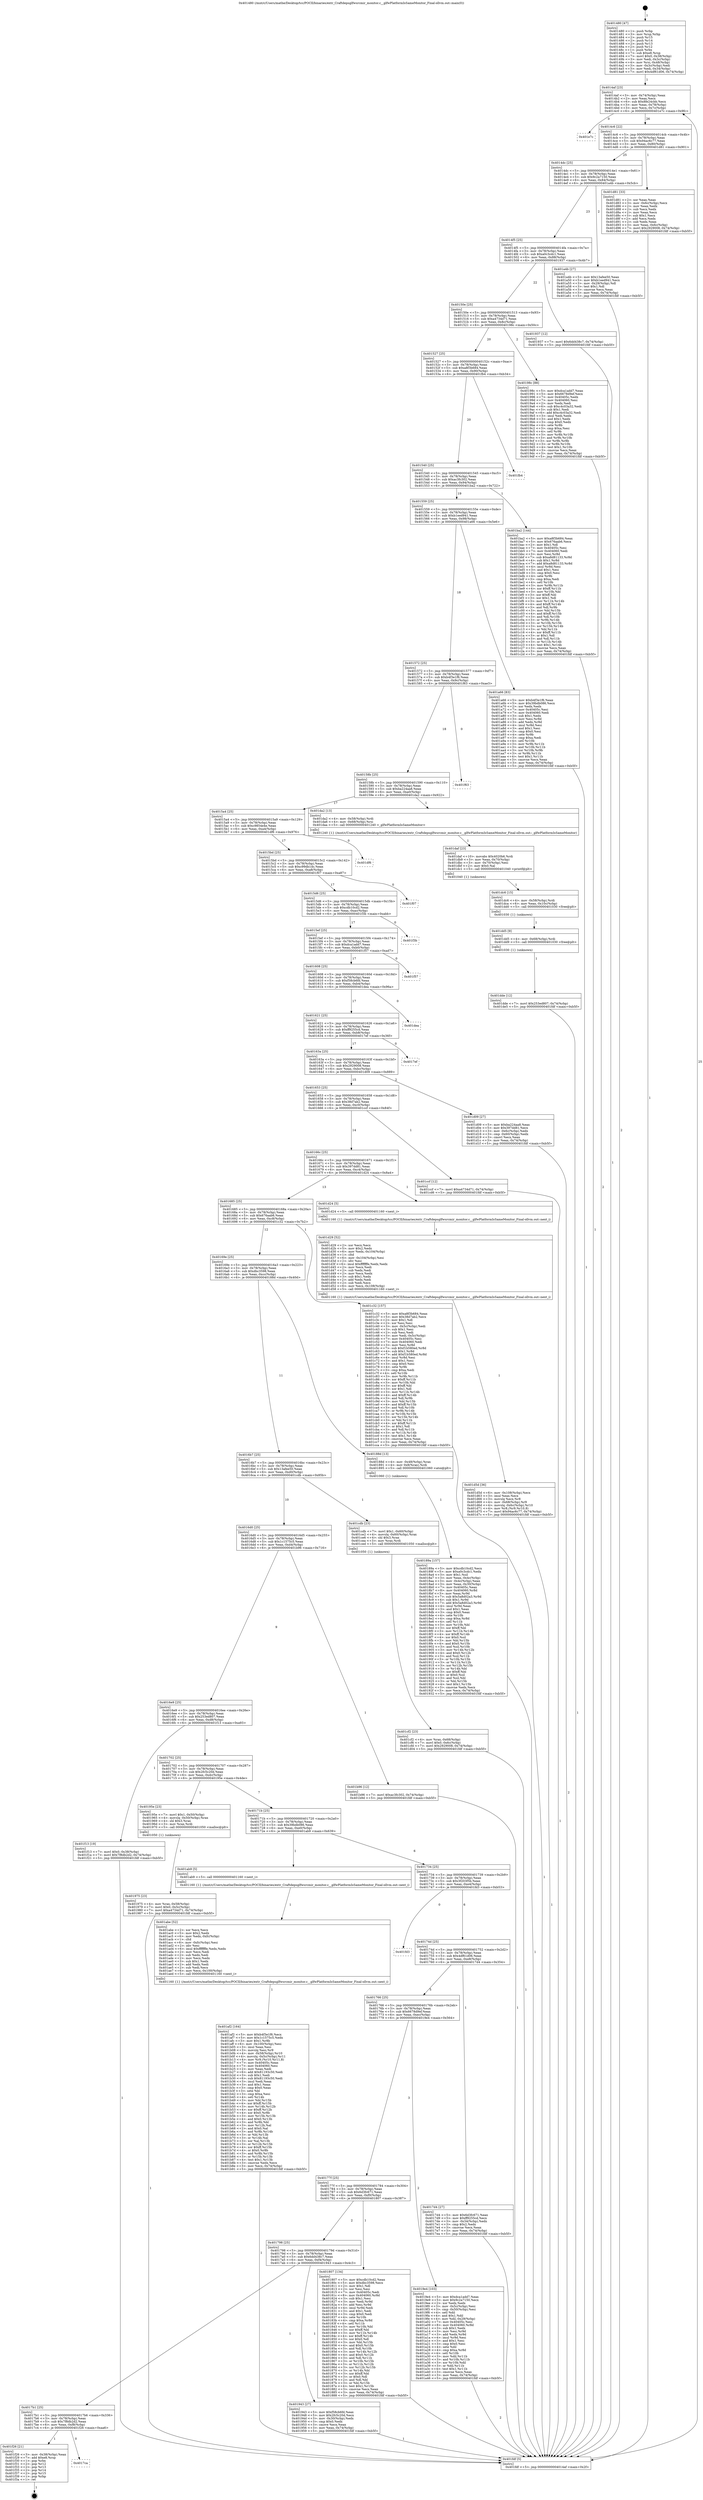 digraph "0x401480" {
  label = "0x401480 (/mnt/c/Users/mathe/Desktop/tcc/POCII/binaries/extr_Craftdepsglfwsrcmir_monitor.c__glfwPlatformIsSameMonitor_Final-ollvm.out::main(0))"
  labelloc = "t"
  node[shape=record]

  Entry [label="",width=0.3,height=0.3,shape=circle,fillcolor=black,style=filled]
  "0x4014af" [label="{
     0x4014af [23]\l
     | [instrs]\l
     &nbsp;&nbsp;0x4014af \<+3\>: mov -0x74(%rbp),%eax\l
     &nbsp;&nbsp;0x4014b2 \<+2\>: mov %eax,%ecx\l
     &nbsp;&nbsp;0x4014b4 \<+6\>: sub $0x8fe24cbb,%ecx\l
     &nbsp;&nbsp;0x4014ba \<+3\>: mov %eax,-0x78(%rbp)\l
     &nbsp;&nbsp;0x4014bd \<+3\>: mov %ecx,-0x7c(%rbp)\l
     &nbsp;&nbsp;0x4014c0 \<+6\>: je 0000000000401e7c \<main+0x9fc\>\l
  }"]
  "0x401e7c" [label="{
     0x401e7c\l
  }", style=dashed]
  "0x4014c6" [label="{
     0x4014c6 [22]\l
     | [instrs]\l
     &nbsp;&nbsp;0x4014c6 \<+5\>: jmp 00000000004014cb \<main+0x4b\>\l
     &nbsp;&nbsp;0x4014cb \<+3\>: mov -0x78(%rbp),%eax\l
     &nbsp;&nbsp;0x4014ce \<+5\>: sub $0x94ac6c77,%eax\l
     &nbsp;&nbsp;0x4014d3 \<+3\>: mov %eax,-0x80(%rbp)\l
     &nbsp;&nbsp;0x4014d6 \<+6\>: je 0000000000401d81 \<main+0x901\>\l
  }"]
  Exit [label="",width=0.3,height=0.3,shape=circle,fillcolor=black,style=filled,peripheries=2]
  "0x401d81" [label="{
     0x401d81 [33]\l
     | [instrs]\l
     &nbsp;&nbsp;0x401d81 \<+2\>: xor %eax,%eax\l
     &nbsp;&nbsp;0x401d83 \<+3\>: mov -0x6c(%rbp),%ecx\l
     &nbsp;&nbsp;0x401d86 \<+2\>: mov %eax,%edx\l
     &nbsp;&nbsp;0x401d88 \<+2\>: sub %ecx,%edx\l
     &nbsp;&nbsp;0x401d8a \<+2\>: mov %eax,%ecx\l
     &nbsp;&nbsp;0x401d8c \<+3\>: sub $0x1,%ecx\l
     &nbsp;&nbsp;0x401d8f \<+2\>: add %ecx,%edx\l
     &nbsp;&nbsp;0x401d91 \<+2\>: sub %edx,%eax\l
     &nbsp;&nbsp;0x401d93 \<+3\>: mov %eax,-0x6c(%rbp)\l
     &nbsp;&nbsp;0x401d96 \<+7\>: movl $0x2929008,-0x74(%rbp)\l
     &nbsp;&nbsp;0x401d9d \<+5\>: jmp 0000000000401fdf \<main+0xb5f\>\l
  }"]
  "0x4014dc" [label="{
     0x4014dc [25]\l
     | [instrs]\l
     &nbsp;&nbsp;0x4014dc \<+5\>: jmp 00000000004014e1 \<main+0x61\>\l
     &nbsp;&nbsp;0x4014e1 \<+3\>: mov -0x78(%rbp),%eax\l
     &nbsp;&nbsp;0x4014e4 \<+5\>: sub $0x9c2a7150,%eax\l
     &nbsp;&nbsp;0x4014e9 \<+6\>: mov %eax,-0x84(%rbp)\l
     &nbsp;&nbsp;0x4014ef \<+6\>: je 0000000000401a4b \<main+0x5cb\>\l
  }"]
  "0x4017ca" [label="{
     0x4017ca\l
  }", style=dashed]
  "0x401a4b" [label="{
     0x401a4b [27]\l
     | [instrs]\l
     &nbsp;&nbsp;0x401a4b \<+5\>: mov $0x13afee50,%eax\l
     &nbsp;&nbsp;0x401a50 \<+5\>: mov $0xb1eed941,%ecx\l
     &nbsp;&nbsp;0x401a55 \<+3\>: mov -0x29(%rbp),%dl\l
     &nbsp;&nbsp;0x401a58 \<+3\>: test $0x1,%dl\l
     &nbsp;&nbsp;0x401a5b \<+3\>: cmovne %ecx,%eax\l
     &nbsp;&nbsp;0x401a5e \<+3\>: mov %eax,-0x74(%rbp)\l
     &nbsp;&nbsp;0x401a61 \<+5\>: jmp 0000000000401fdf \<main+0xb5f\>\l
  }"]
  "0x4014f5" [label="{
     0x4014f5 [25]\l
     | [instrs]\l
     &nbsp;&nbsp;0x4014f5 \<+5\>: jmp 00000000004014fa \<main+0x7a\>\l
     &nbsp;&nbsp;0x4014fa \<+3\>: mov -0x78(%rbp),%eax\l
     &nbsp;&nbsp;0x4014fd \<+5\>: sub $0xa0c3cdc1,%eax\l
     &nbsp;&nbsp;0x401502 \<+6\>: mov %eax,-0x88(%rbp)\l
     &nbsp;&nbsp;0x401508 \<+6\>: je 0000000000401937 \<main+0x4b7\>\l
  }"]
  "0x401f26" [label="{
     0x401f26 [21]\l
     | [instrs]\l
     &nbsp;&nbsp;0x401f26 \<+3\>: mov -0x38(%rbp),%eax\l
     &nbsp;&nbsp;0x401f29 \<+7\>: add $0xe8,%rsp\l
     &nbsp;&nbsp;0x401f30 \<+1\>: pop %rbx\l
     &nbsp;&nbsp;0x401f31 \<+2\>: pop %r12\l
     &nbsp;&nbsp;0x401f33 \<+2\>: pop %r13\l
     &nbsp;&nbsp;0x401f35 \<+2\>: pop %r14\l
     &nbsp;&nbsp;0x401f37 \<+2\>: pop %r15\l
     &nbsp;&nbsp;0x401f39 \<+1\>: pop %rbp\l
     &nbsp;&nbsp;0x401f3a \<+1\>: ret\l
  }"]
  "0x401937" [label="{
     0x401937 [12]\l
     | [instrs]\l
     &nbsp;&nbsp;0x401937 \<+7\>: movl $0x6dd438c7,-0x74(%rbp)\l
     &nbsp;&nbsp;0x40193e \<+5\>: jmp 0000000000401fdf \<main+0xb5f\>\l
  }"]
  "0x40150e" [label="{
     0x40150e [25]\l
     | [instrs]\l
     &nbsp;&nbsp;0x40150e \<+5\>: jmp 0000000000401513 \<main+0x93\>\l
     &nbsp;&nbsp;0x401513 \<+3\>: mov -0x78(%rbp),%eax\l
     &nbsp;&nbsp;0x401516 \<+5\>: sub $0xa4734d71,%eax\l
     &nbsp;&nbsp;0x40151b \<+6\>: mov %eax,-0x8c(%rbp)\l
     &nbsp;&nbsp;0x401521 \<+6\>: je 000000000040198c \<main+0x50c\>\l
  }"]
  "0x401dde" [label="{
     0x401dde [12]\l
     | [instrs]\l
     &nbsp;&nbsp;0x401dde \<+7\>: movl $0x253ed807,-0x74(%rbp)\l
     &nbsp;&nbsp;0x401de5 \<+5\>: jmp 0000000000401fdf \<main+0xb5f\>\l
  }"]
  "0x40198c" [label="{
     0x40198c [88]\l
     | [instrs]\l
     &nbsp;&nbsp;0x40198c \<+5\>: mov $0xdca1add7,%eax\l
     &nbsp;&nbsp;0x401991 \<+5\>: mov $0x6678d9ef,%ecx\l
     &nbsp;&nbsp;0x401996 \<+7\>: mov 0x40405c,%edx\l
     &nbsp;&nbsp;0x40199d \<+7\>: mov 0x404060,%esi\l
     &nbsp;&nbsp;0x4019a4 \<+2\>: mov %edx,%edi\l
     &nbsp;&nbsp;0x4019a6 \<+6\>: sub $0xc4c03a32,%edi\l
     &nbsp;&nbsp;0x4019ac \<+3\>: sub $0x1,%edi\l
     &nbsp;&nbsp;0x4019af \<+6\>: add $0xc4c03a32,%edi\l
     &nbsp;&nbsp;0x4019b5 \<+3\>: imul %edi,%edx\l
     &nbsp;&nbsp;0x4019b8 \<+3\>: and $0x1,%edx\l
     &nbsp;&nbsp;0x4019bb \<+3\>: cmp $0x0,%edx\l
     &nbsp;&nbsp;0x4019be \<+4\>: sete %r8b\l
     &nbsp;&nbsp;0x4019c2 \<+3\>: cmp $0xa,%esi\l
     &nbsp;&nbsp;0x4019c5 \<+4\>: setl %r9b\l
     &nbsp;&nbsp;0x4019c9 \<+3\>: mov %r8b,%r10b\l
     &nbsp;&nbsp;0x4019cc \<+3\>: and %r9b,%r10b\l
     &nbsp;&nbsp;0x4019cf \<+3\>: xor %r9b,%r8b\l
     &nbsp;&nbsp;0x4019d2 \<+3\>: or %r8b,%r10b\l
     &nbsp;&nbsp;0x4019d5 \<+4\>: test $0x1,%r10b\l
     &nbsp;&nbsp;0x4019d9 \<+3\>: cmovne %ecx,%eax\l
     &nbsp;&nbsp;0x4019dc \<+3\>: mov %eax,-0x74(%rbp)\l
     &nbsp;&nbsp;0x4019df \<+5\>: jmp 0000000000401fdf \<main+0xb5f\>\l
  }"]
  "0x401527" [label="{
     0x401527 [25]\l
     | [instrs]\l
     &nbsp;&nbsp;0x401527 \<+5\>: jmp 000000000040152c \<main+0xac\>\l
     &nbsp;&nbsp;0x40152c \<+3\>: mov -0x78(%rbp),%eax\l
     &nbsp;&nbsp;0x40152f \<+5\>: sub $0xa8f3b684,%eax\l
     &nbsp;&nbsp;0x401534 \<+6\>: mov %eax,-0x90(%rbp)\l
     &nbsp;&nbsp;0x40153a \<+6\>: je 0000000000401fb4 \<main+0xb34\>\l
  }"]
  "0x401dd5" [label="{
     0x401dd5 [9]\l
     | [instrs]\l
     &nbsp;&nbsp;0x401dd5 \<+4\>: mov -0x68(%rbp),%rdi\l
     &nbsp;&nbsp;0x401dd9 \<+5\>: call 0000000000401030 \<free@plt\>\l
     | [calls]\l
     &nbsp;&nbsp;0x401030 \{1\} (unknown)\l
  }"]
  "0x401fb4" [label="{
     0x401fb4\l
  }", style=dashed]
  "0x401540" [label="{
     0x401540 [25]\l
     | [instrs]\l
     &nbsp;&nbsp;0x401540 \<+5\>: jmp 0000000000401545 \<main+0xc5\>\l
     &nbsp;&nbsp;0x401545 \<+3\>: mov -0x78(%rbp),%eax\l
     &nbsp;&nbsp;0x401548 \<+5\>: sub $0xac3fc302,%eax\l
     &nbsp;&nbsp;0x40154d \<+6\>: mov %eax,-0x94(%rbp)\l
     &nbsp;&nbsp;0x401553 \<+6\>: je 0000000000401ba2 \<main+0x722\>\l
  }"]
  "0x401dc6" [label="{
     0x401dc6 [15]\l
     | [instrs]\l
     &nbsp;&nbsp;0x401dc6 \<+4\>: mov -0x58(%rbp),%rdi\l
     &nbsp;&nbsp;0x401dca \<+6\>: mov %eax,-0x10c(%rbp)\l
     &nbsp;&nbsp;0x401dd0 \<+5\>: call 0000000000401030 \<free@plt\>\l
     | [calls]\l
     &nbsp;&nbsp;0x401030 \{1\} (unknown)\l
  }"]
  "0x401ba2" [label="{
     0x401ba2 [144]\l
     | [instrs]\l
     &nbsp;&nbsp;0x401ba2 \<+5\>: mov $0xa8f3b684,%eax\l
     &nbsp;&nbsp;0x401ba7 \<+5\>: mov $0x676aab6,%ecx\l
     &nbsp;&nbsp;0x401bac \<+2\>: mov $0x1,%dl\l
     &nbsp;&nbsp;0x401bae \<+7\>: mov 0x40405c,%esi\l
     &nbsp;&nbsp;0x401bb5 \<+7\>: mov 0x404060,%edi\l
     &nbsp;&nbsp;0x401bbc \<+3\>: mov %esi,%r8d\l
     &nbsp;&nbsp;0x401bbf \<+7\>: sub $0xa8d81133,%r8d\l
     &nbsp;&nbsp;0x401bc6 \<+4\>: sub $0x1,%r8d\l
     &nbsp;&nbsp;0x401bca \<+7\>: add $0xa8d81133,%r8d\l
     &nbsp;&nbsp;0x401bd1 \<+4\>: imul %r8d,%esi\l
     &nbsp;&nbsp;0x401bd5 \<+3\>: and $0x1,%esi\l
     &nbsp;&nbsp;0x401bd8 \<+3\>: cmp $0x0,%esi\l
     &nbsp;&nbsp;0x401bdb \<+4\>: sete %r9b\l
     &nbsp;&nbsp;0x401bdf \<+3\>: cmp $0xa,%edi\l
     &nbsp;&nbsp;0x401be2 \<+4\>: setl %r10b\l
     &nbsp;&nbsp;0x401be6 \<+3\>: mov %r9b,%r11b\l
     &nbsp;&nbsp;0x401be9 \<+4\>: xor $0xff,%r11b\l
     &nbsp;&nbsp;0x401bed \<+3\>: mov %r10b,%bl\l
     &nbsp;&nbsp;0x401bf0 \<+3\>: xor $0xff,%bl\l
     &nbsp;&nbsp;0x401bf3 \<+3\>: xor $0x1,%dl\l
     &nbsp;&nbsp;0x401bf6 \<+3\>: mov %r11b,%r14b\l
     &nbsp;&nbsp;0x401bf9 \<+4\>: and $0xff,%r14b\l
     &nbsp;&nbsp;0x401bfd \<+3\>: and %dl,%r9b\l
     &nbsp;&nbsp;0x401c00 \<+3\>: mov %bl,%r15b\l
     &nbsp;&nbsp;0x401c03 \<+4\>: and $0xff,%r15b\l
     &nbsp;&nbsp;0x401c07 \<+3\>: and %dl,%r10b\l
     &nbsp;&nbsp;0x401c0a \<+3\>: or %r9b,%r14b\l
     &nbsp;&nbsp;0x401c0d \<+3\>: or %r10b,%r15b\l
     &nbsp;&nbsp;0x401c10 \<+3\>: xor %r15b,%r14b\l
     &nbsp;&nbsp;0x401c13 \<+3\>: or %bl,%r11b\l
     &nbsp;&nbsp;0x401c16 \<+4\>: xor $0xff,%r11b\l
     &nbsp;&nbsp;0x401c1a \<+3\>: or $0x1,%dl\l
     &nbsp;&nbsp;0x401c1d \<+3\>: and %dl,%r11b\l
     &nbsp;&nbsp;0x401c20 \<+3\>: or %r11b,%r14b\l
     &nbsp;&nbsp;0x401c23 \<+4\>: test $0x1,%r14b\l
     &nbsp;&nbsp;0x401c27 \<+3\>: cmovne %ecx,%eax\l
     &nbsp;&nbsp;0x401c2a \<+3\>: mov %eax,-0x74(%rbp)\l
     &nbsp;&nbsp;0x401c2d \<+5\>: jmp 0000000000401fdf \<main+0xb5f\>\l
  }"]
  "0x401559" [label="{
     0x401559 [25]\l
     | [instrs]\l
     &nbsp;&nbsp;0x401559 \<+5\>: jmp 000000000040155e \<main+0xde\>\l
     &nbsp;&nbsp;0x40155e \<+3\>: mov -0x78(%rbp),%eax\l
     &nbsp;&nbsp;0x401561 \<+5\>: sub $0xb1eed941,%eax\l
     &nbsp;&nbsp;0x401566 \<+6\>: mov %eax,-0x98(%rbp)\l
     &nbsp;&nbsp;0x40156c \<+6\>: je 0000000000401a66 \<main+0x5e6\>\l
  }"]
  "0x401daf" [label="{
     0x401daf [23]\l
     | [instrs]\l
     &nbsp;&nbsp;0x401daf \<+10\>: movabs $0x4020b6,%rdi\l
     &nbsp;&nbsp;0x401db9 \<+3\>: mov %eax,-0x70(%rbp)\l
     &nbsp;&nbsp;0x401dbc \<+3\>: mov -0x70(%rbp),%esi\l
     &nbsp;&nbsp;0x401dbf \<+2\>: mov $0x0,%al\l
     &nbsp;&nbsp;0x401dc1 \<+5\>: call 0000000000401040 \<printf@plt\>\l
     | [calls]\l
     &nbsp;&nbsp;0x401040 \{1\} (unknown)\l
  }"]
  "0x401a66" [label="{
     0x401a66 [83]\l
     | [instrs]\l
     &nbsp;&nbsp;0x401a66 \<+5\>: mov $0xb4f3e1f6,%eax\l
     &nbsp;&nbsp;0x401a6b \<+5\>: mov $0x39bdb086,%ecx\l
     &nbsp;&nbsp;0x401a70 \<+2\>: xor %edx,%edx\l
     &nbsp;&nbsp;0x401a72 \<+7\>: mov 0x40405c,%esi\l
     &nbsp;&nbsp;0x401a79 \<+7\>: mov 0x404060,%edi\l
     &nbsp;&nbsp;0x401a80 \<+3\>: sub $0x1,%edx\l
     &nbsp;&nbsp;0x401a83 \<+3\>: mov %esi,%r8d\l
     &nbsp;&nbsp;0x401a86 \<+3\>: add %edx,%r8d\l
     &nbsp;&nbsp;0x401a89 \<+4\>: imul %r8d,%esi\l
     &nbsp;&nbsp;0x401a8d \<+3\>: and $0x1,%esi\l
     &nbsp;&nbsp;0x401a90 \<+3\>: cmp $0x0,%esi\l
     &nbsp;&nbsp;0x401a93 \<+4\>: sete %r9b\l
     &nbsp;&nbsp;0x401a97 \<+3\>: cmp $0xa,%edi\l
     &nbsp;&nbsp;0x401a9a \<+4\>: setl %r10b\l
     &nbsp;&nbsp;0x401a9e \<+3\>: mov %r9b,%r11b\l
     &nbsp;&nbsp;0x401aa1 \<+3\>: and %r10b,%r11b\l
     &nbsp;&nbsp;0x401aa4 \<+3\>: xor %r10b,%r9b\l
     &nbsp;&nbsp;0x401aa7 \<+3\>: or %r9b,%r11b\l
     &nbsp;&nbsp;0x401aaa \<+4\>: test $0x1,%r11b\l
     &nbsp;&nbsp;0x401aae \<+3\>: cmovne %ecx,%eax\l
     &nbsp;&nbsp;0x401ab1 \<+3\>: mov %eax,-0x74(%rbp)\l
     &nbsp;&nbsp;0x401ab4 \<+5\>: jmp 0000000000401fdf \<main+0xb5f\>\l
  }"]
  "0x401572" [label="{
     0x401572 [25]\l
     | [instrs]\l
     &nbsp;&nbsp;0x401572 \<+5\>: jmp 0000000000401577 \<main+0xf7\>\l
     &nbsp;&nbsp;0x401577 \<+3\>: mov -0x78(%rbp),%eax\l
     &nbsp;&nbsp;0x40157a \<+5\>: sub $0xb4f3e1f6,%eax\l
     &nbsp;&nbsp;0x40157f \<+6\>: mov %eax,-0x9c(%rbp)\l
     &nbsp;&nbsp;0x401585 \<+6\>: je 0000000000401f63 \<main+0xae3\>\l
  }"]
  "0x401d5d" [label="{
     0x401d5d [36]\l
     | [instrs]\l
     &nbsp;&nbsp;0x401d5d \<+6\>: mov -0x108(%rbp),%ecx\l
     &nbsp;&nbsp;0x401d63 \<+3\>: imul %eax,%ecx\l
     &nbsp;&nbsp;0x401d66 \<+3\>: movslq %ecx,%r8\l
     &nbsp;&nbsp;0x401d69 \<+4\>: mov -0x68(%rbp),%r9\l
     &nbsp;&nbsp;0x401d6d \<+4\>: movslq -0x6c(%rbp),%r10\l
     &nbsp;&nbsp;0x401d71 \<+4\>: mov %r8,(%r9,%r10,8)\l
     &nbsp;&nbsp;0x401d75 \<+7\>: movl $0x94ac6c77,-0x74(%rbp)\l
     &nbsp;&nbsp;0x401d7c \<+5\>: jmp 0000000000401fdf \<main+0xb5f\>\l
  }"]
  "0x401f63" [label="{
     0x401f63\l
  }", style=dashed]
  "0x40158b" [label="{
     0x40158b [25]\l
     | [instrs]\l
     &nbsp;&nbsp;0x40158b \<+5\>: jmp 0000000000401590 \<main+0x110\>\l
     &nbsp;&nbsp;0x401590 \<+3\>: mov -0x78(%rbp),%eax\l
     &nbsp;&nbsp;0x401593 \<+5\>: sub $0xba224aa8,%eax\l
     &nbsp;&nbsp;0x401598 \<+6\>: mov %eax,-0xa0(%rbp)\l
     &nbsp;&nbsp;0x40159e \<+6\>: je 0000000000401da2 \<main+0x922\>\l
  }"]
  "0x401d29" [label="{
     0x401d29 [52]\l
     | [instrs]\l
     &nbsp;&nbsp;0x401d29 \<+2\>: xor %ecx,%ecx\l
     &nbsp;&nbsp;0x401d2b \<+5\>: mov $0x2,%edx\l
     &nbsp;&nbsp;0x401d30 \<+6\>: mov %edx,-0x104(%rbp)\l
     &nbsp;&nbsp;0x401d36 \<+1\>: cltd\l
     &nbsp;&nbsp;0x401d37 \<+6\>: mov -0x104(%rbp),%esi\l
     &nbsp;&nbsp;0x401d3d \<+2\>: idiv %esi\l
     &nbsp;&nbsp;0x401d3f \<+6\>: imul $0xfffffffe,%edx,%edx\l
     &nbsp;&nbsp;0x401d45 \<+2\>: mov %ecx,%edi\l
     &nbsp;&nbsp;0x401d47 \<+2\>: sub %edx,%edi\l
     &nbsp;&nbsp;0x401d49 \<+2\>: mov %ecx,%edx\l
     &nbsp;&nbsp;0x401d4b \<+3\>: sub $0x1,%edx\l
     &nbsp;&nbsp;0x401d4e \<+2\>: add %edx,%edi\l
     &nbsp;&nbsp;0x401d50 \<+2\>: sub %edi,%ecx\l
     &nbsp;&nbsp;0x401d52 \<+6\>: mov %ecx,-0x108(%rbp)\l
     &nbsp;&nbsp;0x401d58 \<+5\>: call 0000000000401160 \<next_i\>\l
     | [calls]\l
     &nbsp;&nbsp;0x401160 \{1\} (/mnt/c/Users/mathe/Desktop/tcc/POCII/binaries/extr_Craftdepsglfwsrcmir_monitor.c__glfwPlatformIsSameMonitor_Final-ollvm.out::next_i)\l
  }"]
  "0x401da2" [label="{
     0x401da2 [13]\l
     | [instrs]\l
     &nbsp;&nbsp;0x401da2 \<+4\>: mov -0x58(%rbp),%rdi\l
     &nbsp;&nbsp;0x401da6 \<+4\>: mov -0x68(%rbp),%rsi\l
     &nbsp;&nbsp;0x401daa \<+5\>: call 0000000000401240 \<_glfwPlatformIsSameMonitor\>\l
     | [calls]\l
     &nbsp;&nbsp;0x401240 \{1\} (/mnt/c/Users/mathe/Desktop/tcc/POCII/binaries/extr_Craftdepsglfwsrcmir_monitor.c__glfwPlatformIsSameMonitor_Final-ollvm.out::_glfwPlatformIsSameMonitor)\l
  }"]
  "0x4015a4" [label="{
     0x4015a4 [25]\l
     | [instrs]\l
     &nbsp;&nbsp;0x4015a4 \<+5\>: jmp 00000000004015a9 \<main+0x129\>\l
     &nbsp;&nbsp;0x4015a9 \<+3\>: mov -0x78(%rbp),%eax\l
     &nbsp;&nbsp;0x4015ac \<+5\>: sub $0xc9854e4e,%eax\l
     &nbsp;&nbsp;0x4015b1 \<+6\>: mov %eax,-0xa4(%rbp)\l
     &nbsp;&nbsp;0x4015b7 \<+6\>: je 0000000000401df6 \<main+0x976\>\l
  }"]
  "0x401cf2" [label="{
     0x401cf2 [23]\l
     | [instrs]\l
     &nbsp;&nbsp;0x401cf2 \<+4\>: mov %rax,-0x68(%rbp)\l
     &nbsp;&nbsp;0x401cf6 \<+7\>: movl $0x0,-0x6c(%rbp)\l
     &nbsp;&nbsp;0x401cfd \<+7\>: movl $0x2929008,-0x74(%rbp)\l
     &nbsp;&nbsp;0x401d04 \<+5\>: jmp 0000000000401fdf \<main+0xb5f\>\l
  }"]
  "0x401df6" [label="{
     0x401df6\l
  }", style=dashed]
  "0x4015bd" [label="{
     0x4015bd [25]\l
     | [instrs]\l
     &nbsp;&nbsp;0x4015bd \<+5\>: jmp 00000000004015c2 \<main+0x142\>\l
     &nbsp;&nbsp;0x4015c2 \<+3\>: mov -0x78(%rbp),%eax\l
     &nbsp;&nbsp;0x4015c5 \<+5\>: sub $0xc99db1dc,%eax\l
     &nbsp;&nbsp;0x4015ca \<+6\>: mov %eax,-0xa8(%rbp)\l
     &nbsp;&nbsp;0x4015d0 \<+6\>: je 0000000000401f07 \<main+0xa87\>\l
  }"]
  "0x401af2" [label="{
     0x401af2 [164]\l
     | [instrs]\l
     &nbsp;&nbsp;0x401af2 \<+5\>: mov $0xb4f3e1f6,%ecx\l
     &nbsp;&nbsp;0x401af7 \<+5\>: mov $0x1c1575c5,%edx\l
     &nbsp;&nbsp;0x401afc \<+3\>: mov $0x1,%r8b\l
     &nbsp;&nbsp;0x401aff \<+6\>: mov -0x100(%rbp),%esi\l
     &nbsp;&nbsp;0x401b05 \<+3\>: imul %eax,%esi\l
     &nbsp;&nbsp;0x401b08 \<+3\>: movslq %esi,%r9\l
     &nbsp;&nbsp;0x401b0b \<+4\>: mov -0x58(%rbp),%r10\l
     &nbsp;&nbsp;0x401b0f \<+4\>: movslq -0x5c(%rbp),%r11\l
     &nbsp;&nbsp;0x401b13 \<+4\>: mov %r9,(%r10,%r11,8)\l
     &nbsp;&nbsp;0x401b17 \<+7\>: mov 0x40405c,%eax\l
     &nbsp;&nbsp;0x401b1e \<+7\>: mov 0x404060,%esi\l
     &nbsp;&nbsp;0x401b25 \<+2\>: mov %eax,%edi\l
     &nbsp;&nbsp;0x401b27 \<+6\>: add $0x81193c50,%edi\l
     &nbsp;&nbsp;0x401b2d \<+3\>: sub $0x1,%edi\l
     &nbsp;&nbsp;0x401b30 \<+6\>: sub $0x81193c50,%edi\l
     &nbsp;&nbsp;0x401b36 \<+3\>: imul %edi,%eax\l
     &nbsp;&nbsp;0x401b39 \<+3\>: and $0x1,%eax\l
     &nbsp;&nbsp;0x401b3c \<+3\>: cmp $0x0,%eax\l
     &nbsp;&nbsp;0x401b3f \<+3\>: sete %bl\l
     &nbsp;&nbsp;0x401b42 \<+3\>: cmp $0xa,%esi\l
     &nbsp;&nbsp;0x401b45 \<+4\>: setl %r14b\l
     &nbsp;&nbsp;0x401b49 \<+3\>: mov %bl,%r15b\l
     &nbsp;&nbsp;0x401b4c \<+4\>: xor $0xff,%r15b\l
     &nbsp;&nbsp;0x401b50 \<+3\>: mov %r14b,%r12b\l
     &nbsp;&nbsp;0x401b53 \<+4\>: xor $0xff,%r12b\l
     &nbsp;&nbsp;0x401b57 \<+4\>: xor $0x0,%r8b\l
     &nbsp;&nbsp;0x401b5b \<+3\>: mov %r15b,%r13b\l
     &nbsp;&nbsp;0x401b5e \<+4\>: and $0x0,%r13b\l
     &nbsp;&nbsp;0x401b62 \<+3\>: and %r8b,%bl\l
     &nbsp;&nbsp;0x401b65 \<+3\>: mov %r12b,%al\l
     &nbsp;&nbsp;0x401b68 \<+2\>: and $0x0,%al\l
     &nbsp;&nbsp;0x401b6a \<+3\>: and %r8b,%r14b\l
     &nbsp;&nbsp;0x401b6d \<+3\>: or %bl,%r13b\l
     &nbsp;&nbsp;0x401b70 \<+3\>: or %r14b,%al\l
     &nbsp;&nbsp;0x401b73 \<+3\>: xor %al,%r13b\l
     &nbsp;&nbsp;0x401b76 \<+3\>: or %r12b,%r15b\l
     &nbsp;&nbsp;0x401b79 \<+4\>: xor $0xff,%r15b\l
     &nbsp;&nbsp;0x401b7d \<+4\>: or $0x0,%r8b\l
     &nbsp;&nbsp;0x401b81 \<+3\>: and %r8b,%r15b\l
     &nbsp;&nbsp;0x401b84 \<+3\>: or %r15b,%r13b\l
     &nbsp;&nbsp;0x401b87 \<+4\>: test $0x1,%r13b\l
     &nbsp;&nbsp;0x401b8b \<+3\>: cmovne %edx,%ecx\l
     &nbsp;&nbsp;0x401b8e \<+3\>: mov %ecx,-0x74(%rbp)\l
     &nbsp;&nbsp;0x401b91 \<+5\>: jmp 0000000000401fdf \<main+0xb5f\>\l
  }"]
  "0x401f07" [label="{
     0x401f07\l
  }", style=dashed]
  "0x4015d6" [label="{
     0x4015d6 [25]\l
     | [instrs]\l
     &nbsp;&nbsp;0x4015d6 \<+5\>: jmp 00000000004015db \<main+0x15b\>\l
     &nbsp;&nbsp;0x4015db \<+3\>: mov -0x78(%rbp),%eax\l
     &nbsp;&nbsp;0x4015de \<+5\>: sub $0xcdb10cd2,%eax\l
     &nbsp;&nbsp;0x4015e3 \<+6\>: mov %eax,-0xac(%rbp)\l
     &nbsp;&nbsp;0x4015e9 \<+6\>: je 0000000000401f3b \<main+0xabb\>\l
  }"]
  "0x401abe" [label="{
     0x401abe [52]\l
     | [instrs]\l
     &nbsp;&nbsp;0x401abe \<+2\>: xor %ecx,%ecx\l
     &nbsp;&nbsp;0x401ac0 \<+5\>: mov $0x2,%edx\l
     &nbsp;&nbsp;0x401ac5 \<+6\>: mov %edx,-0xfc(%rbp)\l
     &nbsp;&nbsp;0x401acb \<+1\>: cltd\l
     &nbsp;&nbsp;0x401acc \<+6\>: mov -0xfc(%rbp),%esi\l
     &nbsp;&nbsp;0x401ad2 \<+2\>: idiv %esi\l
     &nbsp;&nbsp;0x401ad4 \<+6\>: imul $0xfffffffe,%edx,%edx\l
     &nbsp;&nbsp;0x401ada \<+2\>: mov %ecx,%edi\l
     &nbsp;&nbsp;0x401adc \<+2\>: sub %edx,%edi\l
     &nbsp;&nbsp;0x401ade \<+2\>: mov %ecx,%edx\l
     &nbsp;&nbsp;0x401ae0 \<+3\>: sub $0x1,%edx\l
     &nbsp;&nbsp;0x401ae3 \<+2\>: add %edx,%edi\l
     &nbsp;&nbsp;0x401ae5 \<+2\>: sub %edi,%ecx\l
     &nbsp;&nbsp;0x401ae7 \<+6\>: mov %ecx,-0x100(%rbp)\l
     &nbsp;&nbsp;0x401aed \<+5\>: call 0000000000401160 \<next_i\>\l
     | [calls]\l
     &nbsp;&nbsp;0x401160 \{1\} (/mnt/c/Users/mathe/Desktop/tcc/POCII/binaries/extr_Craftdepsglfwsrcmir_monitor.c__glfwPlatformIsSameMonitor_Final-ollvm.out::next_i)\l
  }"]
  "0x401f3b" [label="{
     0x401f3b\l
  }", style=dashed]
  "0x4015ef" [label="{
     0x4015ef [25]\l
     | [instrs]\l
     &nbsp;&nbsp;0x4015ef \<+5\>: jmp 00000000004015f4 \<main+0x174\>\l
     &nbsp;&nbsp;0x4015f4 \<+3\>: mov -0x78(%rbp),%eax\l
     &nbsp;&nbsp;0x4015f7 \<+5\>: sub $0xdca1add7,%eax\l
     &nbsp;&nbsp;0x4015fc \<+6\>: mov %eax,-0xb0(%rbp)\l
     &nbsp;&nbsp;0x401602 \<+6\>: je 0000000000401f57 \<main+0xad7\>\l
  }"]
  "0x401975" [label="{
     0x401975 [23]\l
     | [instrs]\l
     &nbsp;&nbsp;0x401975 \<+4\>: mov %rax,-0x58(%rbp)\l
     &nbsp;&nbsp;0x401979 \<+7\>: movl $0x0,-0x5c(%rbp)\l
     &nbsp;&nbsp;0x401980 \<+7\>: movl $0xa4734d71,-0x74(%rbp)\l
     &nbsp;&nbsp;0x401987 \<+5\>: jmp 0000000000401fdf \<main+0xb5f\>\l
  }"]
  "0x401f57" [label="{
     0x401f57\l
  }", style=dashed]
  "0x401608" [label="{
     0x401608 [25]\l
     | [instrs]\l
     &nbsp;&nbsp;0x401608 \<+5\>: jmp 000000000040160d \<main+0x18d\>\l
     &nbsp;&nbsp;0x40160d \<+3\>: mov -0x78(%rbp),%eax\l
     &nbsp;&nbsp;0x401610 \<+5\>: sub $0xf58cb6fd,%eax\l
     &nbsp;&nbsp;0x401615 \<+6\>: mov %eax,-0xb4(%rbp)\l
     &nbsp;&nbsp;0x40161b \<+6\>: je 0000000000401dea \<main+0x96a\>\l
  }"]
  "0x4017b1" [label="{
     0x4017b1 [25]\l
     | [instrs]\l
     &nbsp;&nbsp;0x4017b1 \<+5\>: jmp 00000000004017b6 \<main+0x336\>\l
     &nbsp;&nbsp;0x4017b6 \<+3\>: mov -0x78(%rbp),%eax\l
     &nbsp;&nbsp;0x4017b9 \<+5\>: sub $0x7f8db2d2,%eax\l
     &nbsp;&nbsp;0x4017be \<+6\>: mov %eax,-0xf8(%rbp)\l
     &nbsp;&nbsp;0x4017c4 \<+6\>: je 0000000000401f26 \<main+0xaa6\>\l
  }"]
  "0x401dea" [label="{
     0x401dea\l
  }", style=dashed]
  "0x401621" [label="{
     0x401621 [25]\l
     | [instrs]\l
     &nbsp;&nbsp;0x401621 \<+5\>: jmp 0000000000401626 \<main+0x1a6\>\l
     &nbsp;&nbsp;0x401626 \<+3\>: mov -0x78(%rbp),%eax\l
     &nbsp;&nbsp;0x401629 \<+5\>: sub $0xff9255cd,%eax\l
     &nbsp;&nbsp;0x40162e \<+6\>: mov %eax,-0xb8(%rbp)\l
     &nbsp;&nbsp;0x401634 \<+6\>: je 00000000004017ef \<main+0x36f\>\l
  }"]
  "0x401943" [label="{
     0x401943 [27]\l
     | [instrs]\l
     &nbsp;&nbsp;0x401943 \<+5\>: mov $0xf58cb6fd,%eax\l
     &nbsp;&nbsp;0x401948 \<+5\>: mov $0x2fc5c20d,%ecx\l
     &nbsp;&nbsp;0x40194d \<+3\>: mov -0x30(%rbp),%edx\l
     &nbsp;&nbsp;0x401950 \<+3\>: cmp $0x0,%edx\l
     &nbsp;&nbsp;0x401953 \<+3\>: cmove %ecx,%eax\l
     &nbsp;&nbsp;0x401956 \<+3\>: mov %eax,-0x74(%rbp)\l
     &nbsp;&nbsp;0x401959 \<+5\>: jmp 0000000000401fdf \<main+0xb5f\>\l
  }"]
  "0x4017ef" [label="{
     0x4017ef\l
  }", style=dashed]
  "0x40163a" [label="{
     0x40163a [25]\l
     | [instrs]\l
     &nbsp;&nbsp;0x40163a \<+5\>: jmp 000000000040163f \<main+0x1bf\>\l
     &nbsp;&nbsp;0x40163f \<+3\>: mov -0x78(%rbp),%eax\l
     &nbsp;&nbsp;0x401642 \<+5\>: sub $0x2929008,%eax\l
     &nbsp;&nbsp;0x401647 \<+6\>: mov %eax,-0xbc(%rbp)\l
     &nbsp;&nbsp;0x40164d \<+6\>: je 0000000000401d09 \<main+0x889\>\l
  }"]
  "0x40189a" [label="{
     0x40189a [157]\l
     | [instrs]\l
     &nbsp;&nbsp;0x40189a \<+5\>: mov $0xcdb10cd2,%ecx\l
     &nbsp;&nbsp;0x40189f \<+5\>: mov $0xa0c3cdc1,%edx\l
     &nbsp;&nbsp;0x4018a4 \<+3\>: mov $0x1,%sil\l
     &nbsp;&nbsp;0x4018a7 \<+3\>: mov %eax,-0x4c(%rbp)\l
     &nbsp;&nbsp;0x4018aa \<+3\>: mov -0x4c(%rbp),%eax\l
     &nbsp;&nbsp;0x4018ad \<+3\>: mov %eax,-0x30(%rbp)\l
     &nbsp;&nbsp;0x4018b0 \<+7\>: mov 0x40405c,%eax\l
     &nbsp;&nbsp;0x4018b7 \<+8\>: mov 0x404060,%r8d\l
     &nbsp;&nbsp;0x4018bf \<+3\>: mov %eax,%r9d\l
     &nbsp;&nbsp;0x4018c2 \<+7\>: sub $0x5a8d02a3,%r9d\l
     &nbsp;&nbsp;0x4018c9 \<+4\>: sub $0x1,%r9d\l
     &nbsp;&nbsp;0x4018cd \<+7\>: add $0x5a8d02a3,%r9d\l
     &nbsp;&nbsp;0x4018d4 \<+4\>: imul %r9d,%eax\l
     &nbsp;&nbsp;0x4018d8 \<+3\>: and $0x1,%eax\l
     &nbsp;&nbsp;0x4018db \<+3\>: cmp $0x0,%eax\l
     &nbsp;&nbsp;0x4018de \<+4\>: sete %r10b\l
     &nbsp;&nbsp;0x4018e2 \<+4\>: cmp $0xa,%r8d\l
     &nbsp;&nbsp;0x4018e6 \<+4\>: setl %r11b\l
     &nbsp;&nbsp;0x4018ea \<+3\>: mov %r10b,%bl\l
     &nbsp;&nbsp;0x4018ed \<+3\>: xor $0xff,%bl\l
     &nbsp;&nbsp;0x4018f0 \<+3\>: mov %r11b,%r14b\l
     &nbsp;&nbsp;0x4018f3 \<+4\>: xor $0xff,%r14b\l
     &nbsp;&nbsp;0x4018f7 \<+4\>: xor $0x0,%sil\l
     &nbsp;&nbsp;0x4018fb \<+3\>: mov %bl,%r15b\l
     &nbsp;&nbsp;0x4018fe \<+4\>: and $0x0,%r15b\l
     &nbsp;&nbsp;0x401902 \<+3\>: and %sil,%r10b\l
     &nbsp;&nbsp;0x401905 \<+3\>: mov %r14b,%r12b\l
     &nbsp;&nbsp;0x401908 \<+4\>: and $0x0,%r12b\l
     &nbsp;&nbsp;0x40190c \<+3\>: and %sil,%r11b\l
     &nbsp;&nbsp;0x40190f \<+3\>: or %r10b,%r15b\l
     &nbsp;&nbsp;0x401912 \<+3\>: or %r11b,%r12b\l
     &nbsp;&nbsp;0x401915 \<+3\>: xor %r12b,%r15b\l
     &nbsp;&nbsp;0x401918 \<+3\>: or %r14b,%bl\l
     &nbsp;&nbsp;0x40191b \<+3\>: xor $0xff,%bl\l
     &nbsp;&nbsp;0x40191e \<+4\>: or $0x0,%sil\l
     &nbsp;&nbsp;0x401922 \<+3\>: and %sil,%bl\l
     &nbsp;&nbsp;0x401925 \<+3\>: or %bl,%r15b\l
     &nbsp;&nbsp;0x401928 \<+4\>: test $0x1,%r15b\l
     &nbsp;&nbsp;0x40192c \<+3\>: cmovne %edx,%ecx\l
     &nbsp;&nbsp;0x40192f \<+3\>: mov %ecx,-0x74(%rbp)\l
     &nbsp;&nbsp;0x401932 \<+5\>: jmp 0000000000401fdf \<main+0xb5f\>\l
  }"]
  "0x401d09" [label="{
     0x401d09 [27]\l
     | [instrs]\l
     &nbsp;&nbsp;0x401d09 \<+5\>: mov $0xba224aa8,%eax\l
     &nbsp;&nbsp;0x401d0e \<+5\>: mov $0x397dd81,%ecx\l
     &nbsp;&nbsp;0x401d13 \<+3\>: mov -0x6c(%rbp),%edx\l
     &nbsp;&nbsp;0x401d16 \<+3\>: cmp -0x60(%rbp),%edx\l
     &nbsp;&nbsp;0x401d19 \<+3\>: cmovl %ecx,%eax\l
     &nbsp;&nbsp;0x401d1c \<+3\>: mov %eax,-0x74(%rbp)\l
     &nbsp;&nbsp;0x401d1f \<+5\>: jmp 0000000000401fdf \<main+0xb5f\>\l
  }"]
  "0x401653" [label="{
     0x401653 [25]\l
     | [instrs]\l
     &nbsp;&nbsp;0x401653 \<+5\>: jmp 0000000000401658 \<main+0x1d8\>\l
     &nbsp;&nbsp;0x401658 \<+3\>: mov -0x78(%rbp),%eax\l
     &nbsp;&nbsp;0x40165b \<+5\>: sub $0x38d7ab2,%eax\l
     &nbsp;&nbsp;0x401660 \<+6\>: mov %eax,-0xc0(%rbp)\l
     &nbsp;&nbsp;0x401666 \<+6\>: je 0000000000401ccf \<main+0x84f\>\l
  }"]
  "0x401798" [label="{
     0x401798 [25]\l
     | [instrs]\l
     &nbsp;&nbsp;0x401798 \<+5\>: jmp 000000000040179d \<main+0x31d\>\l
     &nbsp;&nbsp;0x40179d \<+3\>: mov -0x78(%rbp),%eax\l
     &nbsp;&nbsp;0x4017a0 \<+5\>: sub $0x6dd438c7,%eax\l
     &nbsp;&nbsp;0x4017a5 \<+6\>: mov %eax,-0xf4(%rbp)\l
     &nbsp;&nbsp;0x4017ab \<+6\>: je 0000000000401943 \<main+0x4c3\>\l
  }"]
  "0x401ccf" [label="{
     0x401ccf [12]\l
     | [instrs]\l
     &nbsp;&nbsp;0x401ccf \<+7\>: movl $0xa4734d71,-0x74(%rbp)\l
     &nbsp;&nbsp;0x401cd6 \<+5\>: jmp 0000000000401fdf \<main+0xb5f\>\l
  }"]
  "0x40166c" [label="{
     0x40166c [25]\l
     | [instrs]\l
     &nbsp;&nbsp;0x40166c \<+5\>: jmp 0000000000401671 \<main+0x1f1\>\l
     &nbsp;&nbsp;0x401671 \<+3\>: mov -0x78(%rbp),%eax\l
     &nbsp;&nbsp;0x401674 \<+5\>: sub $0x397dd81,%eax\l
     &nbsp;&nbsp;0x401679 \<+6\>: mov %eax,-0xc4(%rbp)\l
     &nbsp;&nbsp;0x40167f \<+6\>: je 0000000000401d24 \<main+0x8a4\>\l
  }"]
  "0x401807" [label="{
     0x401807 [134]\l
     | [instrs]\l
     &nbsp;&nbsp;0x401807 \<+5\>: mov $0xcdb10cd2,%eax\l
     &nbsp;&nbsp;0x40180c \<+5\>: mov $0xdbc3598,%ecx\l
     &nbsp;&nbsp;0x401811 \<+2\>: mov $0x1,%dl\l
     &nbsp;&nbsp;0x401813 \<+2\>: xor %esi,%esi\l
     &nbsp;&nbsp;0x401815 \<+7\>: mov 0x40405c,%edi\l
     &nbsp;&nbsp;0x40181c \<+8\>: mov 0x404060,%r8d\l
     &nbsp;&nbsp;0x401824 \<+3\>: sub $0x1,%esi\l
     &nbsp;&nbsp;0x401827 \<+3\>: mov %edi,%r9d\l
     &nbsp;&nbsp;0x40182a \<+3\>: add %esi,%r9d\l
     &nbsp;&nbsp;0x40182d \<+4\>: imul %r9d,%edi\l
     &nbsp;&nbsp;0x401831 \<+3\>: and $0x1,%edi\l
     &nbsp;&nbsp;0x401834 \<+3\>: cmp $0x0,%edi\l
     &nbsp;&nbsp;0x401837 \<+4\>: sete %r10b\l
     &nbsp;&nbsp;0x40183b \<+4\>: cmp $0xa,%r8d\l
     &nbsp;&nbsp;0x40183f \<+4\>: setl %r11b\l
     &nbsp;&nbsp;0x401843 \<+3\>: mov %r10b,%bl\l
     &nbsp;&nbsp;0x401846 \<+3\>: xor $0xff,%bl\l
     &nbsp;&nbsp;0x401849 \<+3\>: mov %r11b,%r14b\l
     &nbsp;&nbsp;0x40184c \<+4\>: xor $0xff,%r14b\l
     &nbsp;&nbsp;0x401850 \<+3\>: xor $0x0,%dl\l
     &nbsp;&nbsp;0x401853 \<+3\>: mov %bl,%r15b\l
     &nbsp;&nbsp;0x401856 \<+4\>: and $0x0,%r15b\l
     &nbsp;&nbsp;0x40185a \<+3\>: and %dl,%r10b\l
     &nbsp;&nbsp;0x40185d \<+3\>: mov %r14b,%r12b\l
     &nbsp;&nbsp;0x401860 \<+4\>: and $0x0,%r12b\l
     &nbsp;&nbsp;0x401864 \<+3\>: and %dl,%r11b\l
     &nbsp;&nbsp;0x401867 \<+3\>: or %r10b,%r15b\l
     &nbsp;&nbsp;0x40186a \<+3\>: or %r11b,%r12b\l
     &nbsp;&nbsp;0x40186d \<+3\>: xor %r12b,%r15b\l
     &nbsp;&nbsp;0x401870 \<+3\>: or %r14b,%bl\l
     &nbsp;&nbsp;0x401873 \<+3\>: xor $0xff,%bl\l
     &nbsp;&nbsp;0x401876 \<+3\>: or $0x0,%dl\l
     &nbsp;&nbsp;0x401879 \<+2\>: and %dl,%bl\l
     &nbsp;&nbsp;0x40187b \<+3\>: or %bl,%r15b\l
     &nbsp;&nbsp;0x40187e \<+4\>: test $0x1,%r15b\l
     &nbsp;&nbsp;0x401882 \<+3\>: cmovne %ecx,%eax\l
     &nbsp;&nbsp;0x401885 \<+3\>: mov %eax,-0x74(%rbp)\l
     &nbsp;&nbsp;0x401888 \<+5\>: jmp 0000000000401fdf \<main+0xb5f\>\l
  }"]
  "0x401d24" [label="{
     0x401d24 [5]\l
     | [instrs]\l
     &nbsp;&nbsp;0x401d24 \<+5\>: call 0000000000401160 \<next_i\>\l
     | [calls]\l
     &nbsp;&nbsp;0x401160 \{1\} (/mnt/c/Users/mathe/Desktop/tcc/POCII/binaries/extr_Craftdepsglfwsrcmir_monitor.c__glfwPlatformIsSameMonitor_Final-ollvm.out::next_i)\l
  }"]
  "0x401685" [label="{
     0x401685 [25]\l
     | [instrs]\l
     &nbsp;&nbsp;0x401685 \<+5\>: jmp 000000000040168a \<main+0x20a\>\l
     &nbsp;&nbsp;0x40168a \<+3\>: mov -0x78(%rbp),%eax\l
     &nbsp;&nbsp;0x40168d \<+5\>: sub $0x676aab6,%eax\l
     &nbsp;&nbsp;0x401692 \<+6\>: mov %eax,-0xc8(%rbp)\l
     &nbsp;&nbsp;0x401698 \<+6\>: je 0000000000401c32 \<main+0x7b2\>\l
  }"]
  "0x40177f" [label="{
     0x40177f [25]\l
     | [instrs]\l
     &nbsp;&nbsp;0x40177f \<+5\>: jmp 0000000000401784 \<main+0x304\>\l
     &nbsp;&nbsp;0x401784 \<+3\>: mov -0x78(%rbp),%eax\l
     &nbsp;&nbsp;0x401787 \<+5\>: sub $0x6d3fc671,%eax\l
     &nbsp;&nbsp;0x40178c \<+6\>: mov %eax,-0xf0(%rbp)\l
     &nbsp;&nbsp;0x401792 \<+6\>: je 0000000000401807 \<main+0x387\>\l
  }"]
  "0x401c32" [label="{
     0x401c32 [157]\l
     | [instrs]\l
     &nbsp;&nbsp;0x401c32 \<+5\>: mov $0xa8f3b684,%eax\l
     &nbsp;&nbsp;0x401c37 \<+5\>: mov $0x38d7ab2,%ecx\l
     &nbsp;&nbsp;0x401c3c \<+2\>: mov $0x1,%dl\l
     &nbsp;&nbsp;0x401c3e \<+2\>: xor %esi,%esi\l
     &nbsp;&nbsp;0x401c40 \<+3\>: mov -0x5c(%rbp),%edi\l
     &nbsp;&nbsp;0x401c43 \<+3\>: sub $0x1,%esi\l
     &nbsp;&nbsp;0x401c46 \<+2\>: sub %esi,%edi\l
     &nbsp;&nbsp;0x401c48 \<+3\>: mov %edi,-0x5c(%rbp)\l
     &nbsp;&nbsp;0x401c4b \<+7\>: mov 0x40405c,%esi\l
     &nbsp;&nbsp;0x401c52 \<+7\>: mov 0x404060,%edi\l
     &nbsp;&nbsp;0x401c59 \<+3\>: mov %esi,%r8d\l
     &nbsp;&nbsp;0x401c5c \<+7\>: sub $0xf1b580ed,%r8d\l
     &nbsp;&nbsp;0x401c63 \<+4\>: sub $0x1,%r8d\l
     &nbsp;&nbsp;0x401c67 \<+7\>: add $0xf1b580ed,%r8d\l
     &nbsp;&nbsp;0x401c6e \<+4\>: imul %r8d,%esi\l
     &nbsp;&nbsp;0x401c72 \<+3\>: and $0x1,%esi\l
     &nbsp;&nbsp;0x401c75 \<+3\>: cmp $0x0,%esi\l
     &nbsp;&nbsp;0x401c78 \<+4\>: sete %r9b\l
     &nbsp;&nbsp;0x401c7c \<+3\>: cmp $0xa,%edi\l
     &nbsp;&nbsp;0x401c7f \<+4\>: setl %r10b\l
     &nbsp;&nbsp;0x401c83 \<+3\>: mov %r9b,%r11b\l
     &nbsp;&nbsp;0x401c86 \<+4\>: xor $0xff,%r11b\l
     &nbsp;&nbsp;0x401c8a \<+3\>: mov %r10b,%bl\l
     &nbsp;&nbsp;0x401c8d \<+3\>: xor $0xff,%bl\l
     &nbsp;&nbsp;0x401c90 \<+3\>: xor $0x1,%dl\l
     &nbsp;&nbsp;0x401c93 \<+3\>: mov %r11b,%r14b\l
     &nbsp;&nbsp;0x401c96 \<+4\>: and $0xff,%r14b\l
     &nbsp;&nbsp;0x401c9a \<+3\>: and %dl,%r9b\l
     &nbsp;&nbsp;0x401c9d \<+3\>: mov %bl,%r15b\l
     &nbsp;&nbsp;0x401ca0 \<+4\>: and $0xff,%r15b\l
     &nbsp;&nbsp;0x401ca4 \<+3\>: and %dl,%r10b\l
     &nbsp;&nbsp;0x401ca7 \<+3\>: or %r9b,%r14b\l
     &nbsp;&nbsp;0x401caa \<+3\>: or %r10b,%r15b\l
     &nbsp;&nbsp;0x401cad \<+3\>: xor %r15b,%r14b\l
     &nbsp;&nbsp;0x401cb0 \<+3\>: or %bl,%r11b\l
     &nbsp;&nbsp;0x401cb3 \<+4\>: xor $0xff,%r11b\l
     &nbsp;&nbsp;0x401cb7 \<+3\>: or $0x1,%dl\l
     &nbsp;&nbsp;0x401cba \<+3\>: and %dl,%r11b\l
     &nbsp;&nbsp;0x401cbd \<+3\>: or %r11b,%r14b\l
     &nbsp;&nbsp;0x401cc0 \<+4\>: test $0x1,%r14b\l
     &nbsp;&nbsp;0x401cc4 \<+3\>: cmovne %ecx,%eax\l
     &nbsp;&nbsp;0x401cc7 \<+3\>: mov %eax,-0x74(%rbp)\l
     &nbsp;&nbsp;0x401cca \<+5\>: jmp 0000000000401fdf \<main+0xb5f\>\l
  }"]
  "0x40169e" [label="{
     0x40169e [25]\l
     | [instrs]\l
     &nbsp;&nbsp;0x40169e \<+5\>: jmp 00000000004016a3 \<main+0x223\>\l
     &nbsp;&nbsp;0x4016a3 \<+3\>: mov -0x78(%rbp),%eax\l
     &nbsp;&nbsp;0x4016a6 \<+5\>: sub $0xdbc3598,%eax\l
     &nbsp;&nbsp;0x4016ab \<+6\>: mov %eax,-0xcc(%rbp)\l
     &nbsp;&nbsp;0x4016b1 \<+6\>: je 000000000040188d \<main+0x40d\>\l
  }"]
  "0x4019e4" [label="{
     0x4019e4 [103]\l
     | [instrs]\l
     &nbsp;&nbsp;0x4019e4 \<+5\>: mov $0xdca1add7,%eax\l
     &nbsp;&nbsp;0x4019e9 \<+5\>: mov $0x9c2a7150,%ecx\l
     &nbsp;&nbsp;0x4019ee \<+2\>: xor %edx,%edx\l
     &nbsp;&nbsp;0x4019f0 \<+3\>: mov -0x5c(%rbp),%esi\l
     &nbsp;&nbsp;0x4019f3 \<+3\>: cmp -0x50(%rbp),%esi\l
     &nbsp;&nbsp;0x4019f6 \<+4\>: setl %dil\l
     &nbsp;&nbsp;0x4019fa \<+4\>: and $0x1,%dil\l
     &nbsp;&nbsp;0x4019fe \<+4\>: mov %dil,-0x29(%rbp)\l
     &nbsp;&nbsp;0x401a02 \<+7\>: mov 0x40405c,%esi\l
     &nbsp;&nbsp;0x401a09 \<+8\>: mov 0x404060,%r8d\l
     &nbsp;&nbsp;0x401a11 \<+3\>: sub $0x1,%edx\l
     &nbsp;&nbsp;0x401a14 \<+3\>: mov %esi,%r9d\l
     &nbsp;&nbsp;0x401a17 \<+3\>: add %edx,%r9d\l
     &nbsp;&nbsp;0x401a1a \<+4\>: imul %r9d,%esi\l
     &nbsp;&nbsp;0x401a1e \<+3\>: and $0x1,%esi\l
     &nbsp;&nbsp;0x401a21 \<+3\>: cmp $0x0,%esi\l
     &nbsp;&nbsp;0x401a24 \<+4\>: sete %dil\l
     &nbsp;&nbsp;0x401a28 \<+4\>: cmp $0xa,%r8d\l
     &nbsp;&nbsp;0x401a2c \<+4\>: setl %r10b\l
     &nbsp;&nbsp;0x401a30 \<+3\>: mov %dil,%r11b\l
     &nbsp;&nbsp;0x401a33 \<+3\>: and %r10b,%r11b\l
     &nbsp;&nbsp;0x401a36 \<+3\>: xor %r10b,%dil\l
     &nbsp;&nbsp;0x401a39 \<+3\>: or %dil,%r11b\l
     &nbsp;&nbsp;0x401a3c \<+4\>: test $0x1,%r11b\l
     &nbsp;&nbsp;0x401a40 \<+3\>: cmovne %ecx,%eax\l
     &nbsp;&nbsp;0x401a43 \<+3\>: mov %eax,-0x74(%rbp)\l
     &nbsp;&nbsp;0x401a46 \<+5\>: jmp 0000000000401fdf \<main+0xb5f\>\l
  }"]
  "0x40188d" [label="{
     0x40188d [13]\l
     | [instrs]\l
     &nbsp;&nbsp;0x40188d \<+4\>: mov -0x48(%rbp),%rax\l
     &nbsp;&nbsp;0x401891 \<+4\>: mov 0x8(%rax),%rdi\l
     &nbsp;&nbsp;0x401895 \<+5\>: call 0000000000401060 \<atoi@plt\>\l
     | [calls]\l
     &nbsp;&nbsp;0x401060 \{1\} (unknown)\l
  }"]
  "0x4016b7" [label="{
     0x4016b7 [25]\l
     | [instrs]\l
     &nbsp;&nbsp;0x4016b7 \<+5\>: jmp 00000000004016bc \<main+0x23c\>\l
     &nbsp;&nbsp;0x4016bc \<+3\>: mov -0x78(%rbp),%eax\l
     &nbsp;&nbsp;0x4016bf \<+5\>: sub $0x13afee50,%eax\l
     &nbsp;&nbsp;0x4016c4 \<+6\>: mov %eax,-0xd0(%rbp)\l
     &nbsp;&nbsp;0x4016ca \<+6\>: je 0000000000401cdb \<main+0x85b\>\l
  }"]
  "0x401480" [label="{
     0x401480 [47]\l
     | [instrs]\l
     &nbsp;&nbsp;0x401480 \<+1\>: push %rbp\l
     &nbsp;&nbsp;0x401481 \<+3\>: mov %rsp,%rbp\l
     &nbsp;&nbsp;0x401484 \<+2\>: push %r15\l
     &nbsp;&nbsp;0x401486 \<+2\>: push %r14\l
     &nbsp;&nbsp;0x401488 \<+2\>: push %r13\l
     &nbsp;&nbsp;0x40148a \<+2\>: push %r12\l
     &nbsp;&nbsp;0x40148c \<+1\>: push %rbx\l
     &nbsp;&nbsp;0x40148d \<+7\>: sub $0xe8,%rsp\l
     &nbsp;&nbsp;0x401494 \<+7\>: movl $0x0,-0x38(%rbp)\l
     &nbsp;&nbsp;0x40149b \<+3\>: mov %edi,-0x3c(%rbp)\l
     &nbsp;&nbsp;0x40149e \<+4\>: mov %rsi,-0x48(%rbp)\l
     &nbsp;&nbsp;0x4014a2 \<+3\>: mov -0x3c(%rbp),%edi\l
     &nbsp;&nbsp;0x4014a5 \<+3\>: mov %edi,-0x34(%rbp)\l
     &nbsp;&nbsp;0x4014a8 \<+7\>: movl $0x4df61d06,-0x74(%rbp)\l
  }"]
  "0x401cdb" [label="{
     0x401cdb [23]\l
     | [instrs]\l
     &nbsp;&nbsp;0x401cdb \<+7\>: movl $0x1,-0x60(%rbp)\l
     &nbsp;&nbsp;0x401ce2 \<+4\>: movslq -0x60(%rbp),%rax\l
     &nbsp;&nbsp;0x401ce6 \<+4\>: shl $0x3,%rax\l
     &nbsp;&nbsp;0x401cea \<+3\>: mov %rax,%rdi\l
     &nbsp;&nbsp;0x401ced \<+5\>: call 0000000000401050 \<malloc@plt\>\l
     | [calls]\l
     &nbsp;&nbsp;0x401050 \{1\} (unknown)\l
  }"]
  "0x4016d0" [label="{
     0x4016d0 [25]\l
     | [instrs]\l
     &nbsp;&nbsp;0x4016d0 \<+5\>: jmp 00000000004016d5 \<main+0x255\>\l
     &nbsp;&nbsp;0x4016d5 \<+3\>: mov -0x78(%rbp),%eax\l
     &nbsp;&nbsp;0x4016d8 \<+5\>: sub $0x1c1575c5,%eax\l
     &nbsp;&nbsp;0x4016dd \<+6\>: mov %eax,-0xd4(%rbp)\l
     &nbsp;&nbsp;0x4016e3 \<+6\>: je 0000000000401b96 \<main+0x716\>\l
  }"]
  "0x401fdf" [label="{
     0x401fdf [5]\l
     | [instrs]\l
     &nbsp;&nbsp;0x401fdf \<+5\>: jmp 00000000004014af \<main+0x2f\>\l
  }"]
  "0x401b96" [label="{
     0x401b96 [12]\l
     | [instrs]\l
     &nbsp;&nbsp;0x401b96 \<+7\>: movl $0xac3fc302,-0x74(%rbp)\l
     &nbsp;&nbsp;0x401b9d \<+5\>: jmp 0000000000401fdf \<main+0xb5f\>\l
  }"]
  "0x4016e9" [label="{
     0x4016e9 [25]\l
     | [instrs]\l
     &nbsp;&nbsp;0x4016e9 \<+5\>: jmp 00000000004016ee \<main+0x26e\>\l
     &nbsp;&nbsp;0x4016ee \<+3\>: mov -0x78(%rbp),%eax\l
     &nbsp;&nbsp;0x4016f1 \<+5\>: sub $0x253ed807,%eax\l
     &nbsp;&nbsp;0x4016f6 \<+6\>: mov %eax,-0xd8(%rbp)\l
     &nbsp;&nbsp;0x4016fc \<+6\>: je 0000000000401f13 \<main+0xa93\>\l
  }"]
  "0x401766" [label="{
     0x401766 [25]\l
     | [instrs]\l
     &nbsp;&nbsp;0x401766 \<+5\>: jmp 000000000040176b \<main+0x2eb\>\l
     &nbsp;&nbsp;0x40176b \<+3\>: mov -0x78(%rbp),%eax\l
     &nbsp;&nbsp;0x40176e \<+5\>: sub $0x6678d9ef,%eax\l
     &nbsp;&nbsp;0x401773 \<+6\>: mov %eax,-0xec(%rbp)\l
     &nbsp;&nbsp;0x401779 \<+6\>: je 00000000004019e4 \<main+0x564\>\l
  }"]
  "0x401f13" [label="{
     0x401f13 [19]\l
     | [instrs]\l
     &nbsp;&nbsp;0x401f13 \<+7\>: movl $0x0,-0x38(%rbp)\l
     &nbsp;&nbsp;0x401f1a \<+7\>: movl $0x7f8db2d2,-0x74(%rbp)\l
     &nbsp;&nbsp;0x401f21 \<+5\>: jmp 0000000000401fdf \<main+0xb5f\>\l
  }"]
  "0x401702" [label="{
     0x401702 [25]\l
     | [instrs]\l
     &nbsp;&nbsp;0x401702 \<+5\>: jmp 0000000000401707 \<main+0x287\>\l
     &nbsp;&nbsp;0x401707 \<+3\>: mov -0x78(%rbp),%eax\l
     &nbsp;&nbsp;0x40170a \<+5\>: sub $0x2fc5c20d,%eax\l
     &nbsp;&nbsp;0x40170f \<+6\>: mov %eax,-0xdc(%rbp)\l
     &nbsp;&nbsp;0x401715 \<+6\>: je 000000000040195e \<main+0x4de\>\l
  }"]
  "0x4017d4" [label="{
     0x4017d4 [27]\l
     | [instrs]\l
     &nbsp;&nbsp;0x4017d4 \<+5\>: mov $0x6d3fc671,%eax\l
     &nbsp;&nbsp;0x4017d9 \<+5\>: mov $0xff9255cd,%ecx\l
     &nbsp;&nbsp;0x4017de \<+3\>: mov -0x34(%rbp),%edx\l
     &nbsp;&nbsp;0x4017e1 \<+3\>: cmp $0x2,%edx\l
     &nbsp;&nbsp;0x4017e4 \<+3\>: cmovne %ecx,%eax\l
     &nbsp;&nbsp;0x4017e7 \<+3\>: mov %eax,-0x74(%rbp)\l
     &nbsp;&nbsp;0x4017ea \<+5\>: jmp 0000000000401fdf \<main+0xb5f\>\l
  }"]
  "0x40195e" [label="{
     0x40195e [23]\l
     | [instrs]\l
     &nbsp;&nbsp;0x40195e \<+7\>: movl $0x1,-0x50(%rbp)\l
     &nbsp;&nbsp;0x401965 \<+4\>: movslq -0x50(%rbp),%rax\l
     &nbsp;&nbsp;0x401969 \<+4\>: shl $0x3,%rax\l
     &nbsp;&nbsp;0x40196d \<+3\>: mov %rax,%rdi\l
     &nbsp;&nbsp;0x401970 \<+5\>: call 0000000000401050 \<malloc@plt\>\l
     | [calls]\l
     &nbsp;&nbsp;0x401050 \{1\} (unknown)\l
  }"]
  "0x40171b" [label="{
     0x40171b [25]\l
     | [instrs]\l
     &nbsp;&nbsp;0x40171b \<+5\>: jmp 0000000000401720 \<main+0x2a0\>\l
     &nbsp;&nbsp;0x401720 \<+3\>: mov -0x78(%rbp),%eax\l
     &nbsp;&nbsp;0x401723 \<+5\>: sub $0x39bdb086,%eax\l
     &nbsp;&nbsp;0x401728 \<+6\>: mov %eax,-0xe0(%rbp)\l
     &nbsp;&nbsp;0x40172e \<+6\>: je 0000000000401ab9 \<main+0x639\>\l
  }"]
  "0x40174d" [label="{
     0x40174d [25]\l
     | [instrs]\l
     &nbsp;&nbsp;0x40174d \<+5\>: jmp 0000000000401752 \<main+0x2d2\>\l
     &nbsp;&nbsp;0x401752 \<+3\>: mov -0x78(%rbp),%eax\l
     &nbsp;&nbsp;0x401755 \<+5\>: sub $0x4df61d06,%eax\l
     &nbsp;&nbsp;0x40175a \<+6\>: mov %eax,-0xe8(%rbp)\l
     &nbsp;&nbsp;0x401760 \<+6\>: je 00000000004017d4 \<main+0x354\>\l
  }"]
  "0x401ab9" [label="{
     0x401ab9 [5]\l
     | [instrs]\l
     &nbsp;&nbsp;0x401ab9 \<+5\>: call 0000000000401160 \<next_i\>\l
     | [calls]\l
     &nbsp;&nbsp;0x401160 \{1\} (/mnt/c/Users/mathe/Desktop/tcc/POCII/binaries/extr_Craftdepsglfwsrcmir_monitor.c__glfwPlatformIsSameMonitor_Final-ollvm.out::next_i)\l
  }"]
  "0x401734" [label="{
     0x401734 [25]\l
     | [instrs]\l
     &nbsp;&nbsp;0x401734 \<+5\>: jmp 0000000000401739 \<main+0x2b9\>\l
     &nbsp;&nbsp;0x401739 \<+3\>: mov -0x78(%rbp),%eax\l
     &nbsp;&nbsp;0x40173c \<+5\>: sub $0x3f203f5b,%eax\l
     &nbsp;&nbsp;0x401741 \<+6\>: mov %eax,-0xe4(%rbp)\l
     &nbsp;&nbsp;0x401747 \<+6\>: je 0000000000401fd3 \<main+0xb53\>\l
  }"]
  "0x401fd3" [label="{
     0x401fd3\l
  }", style=dashed]
  Entry -> "0x401480" [label=" 1"]
  "0x4014af" -> "0x401e7c" [label=" 0"]
  "0x4014af" -> "0x4014c6" [label=" 26"]
  "0x401f26" -> Exit [label=" 1"]
  "0x4014c6" -> "0x401d81" [label=" 1"]
  "0x4014c6" -> "0x4014dc" [label=" 25"]
  "0x4017b1" -> "0x4017ca" [label=" 0"]
  "0x4014dc" -> "0x401a4b" [label=" 2"]
  "0x4014dc" -> "0x4014f5" [label=" 23"]
  "0x4017b1" -> "0x401f26" [label=" 1"]
  "0x4014f5" -> "0x401937" [label=" 1"]
  "0x4014f5" -> "0x40150e" [label=" 22"]
  "0x401f13" -> "0x401fdf" [label=" 1"]
  "0x40150e" -> "0x40198c" [label=" 2"]
  "0x40150e" -> "0x401527" [label=" 20"]
  "0x401dde" -> "0x401fdf" [label=" 1"]
  "0x401527" -> "0x401fb4" [label=" 0"]
  "0x401527" -> "0x401540" [label=" 20"]
  "0x401dd5" -> "0x401dde" [label=" 1"]
  "0x401540" -> "0x401ba2" [label=" 1"]
  "0x401540" -> "0x401559" [label=" 19"]
  "0x401dc6" -> "0x401dd5" [label=" 1"]
  "0x401559" -> "0x401a66" [label=" 1"]
  "0x401559" -> "0x401572" [label=" 18"]
  "0x401daf" -> "0x401dc6" [label=" 1"]
  "0x401572" -> "0x401f63" [label=" 0"]
  "0x401572" -> "0x40158b" [label=" 18"]
  "0x401da2" -> "0x401daf" [label=" 1"]
  "0x40158b" -> "0x401da2" [label=" 1"]
  "0x40158b" -> "0x4015a4" [label=" 17"]
  "0x401d81" -> "0x401fdf" [label=" 1"]
  "0x4015a4" -> "0x401df6" [label=" 0"]
  "0x4015a4" -> "0x4015bd" [label=" 17"]
  "0x401d5d" -> "0x401fdf" [label=" 1"]
  "0x4015bd" -> "0x401f07" [label=" 0"]
  "0x4015bd" -> "0x4015d6" [label=" 17"]
  "0x401d29" -> "0x401d5d" [label=" 1"]
  "0x4015d6" -> "0x401f3b" [label=" 0"]
  "0x4015d6" -> "0x4015ef" [label=" 17"]
  "0x401d24" -> "0x401d29" [label=" 1"]
  "0x4015ef" -> "0x401f57" [label=" 0"]
  "0x4015ef" -> "0x401608" [label=" 17"]
  "0x401d09" -> "0x401fdf" [label=" 2"]
  "0x401608" -> "0x401dea" [label=" 0"]
  "0x401608" -> "0x401621" [label=" 17"]
  "0x401cf2" -> "0x401fdf" [label=" 1"]
  "0x401621" -> "0x4017ef" [label=" 0"]
  "0x401621" -> "0x40163a" [label=" 17"]
  "0x401cdb" -> "0x401cf2" [label=" 1"]
  "0x40163a" -> "0x401d09" [label=" 2"]
  "0x40163a" -> "0x401653" [label=" 15"]
  "0x401c32" -> "0x401fdf" [label=" 1"]
  "0x401653" -> "0x401ccf" [label=" 1"]
  "0x401653" -> "0x40166c" [label=" 14"]
  "0x401ba2" -> "0x401fdf" [label=" 1"]
  "0x40166c" -> "0x401d24" [label=" 1"]
  "0x40166c" -> "0x401685" [label=" 13"]
  "0x401b96" -> "0x401fdf" [label=" 1"]
  "0x401685" -> "0x401c32" [label=" 1"]
  "0x401685" -> "0x40169e" [label=" 12"]
  "0x401abe" -> "0x401af2" [label=" 1"]
  "0x40169e" -> "0x40188d" [label=" 1"]
  "0x40169e" -> "0x4016b7" [label=" 11"]
  "0x401ab9" -> "0x401abe" [label=" 1"]
  "0x4016b7" -> "0x401cdb" [label=" 1"]
  "0x4016b7" -> "0x4016d0" [label=" 10"]
  "0x401a4b" -> "0x401fdf" [label=" 2"]
  "0x4016d0" -> "0x401b96" [label=" 1"]
  "0x4016d0" -> "0x4016e9" [label=" 9"]
  "0x4019e4" -> "0x401fdf" [label=" 2"]
  "0x4016e9" -> "0x401f13" [label=" 1"]
  "0x4016e9" -> "0x401702" [label=" 8"]
  "0x40198c" -> "0x401fdf" [label=" 2"]
  "0x401702" -> "0x40195e" [label=" 1"]
  "0x401702" -> "0x40171b" [label=" 7"]
  "0x401975" -> "0x401fdf" [label=" 1"]
  "0x40171b" -> "0x401ab9" [label=" 1"]
  "0x40171b" -> "0x401734" [label=" 6"]
  "0x401943" -> "0x401fdf" [label=" 1"]
  "0x401734" -> "0x401fd3" [label=" 0"]
  "0x401734" -> "0x40174d" [label=" 6"]
  "0x40195e" -> "0x401975" [label=" 1"]
  "0x40174d" -> "0x4017d4" [label=" 1"]
  "0x40174d" -> "0x401766" [label=" 5"]
  "0x4017d4" -> "0x401fdf" [label=" 1"]
  "0x401480" -> "0x4014af" [label=" 1"]
  "0x401fdf" -> "0x4014af" [label=" 25"]
  "0x401a66" -> "0x401fdf" [label=" 1"]
  "0x401766" -> "0x4019e4" [label=" 2"]
  "0x401766" -> "0x40177f" [label=" 3"]
  "0x401af2" -> "0x401fdf" [label=" 1"]
  "0x40177f" -> "0x401807" [label=" 1"]
  "0x40177f" -> "0x401798" [label=" 2"]
  "0x401807" -> "0x401fdf" [label=" 1"]
  "0x40188d" -> "0x40189a" [label=" 1"]
  "0x40189a" -> "0x401fdf" [label=" 1"]
  "0x401937" -> "0x401fdf" [label=" 1"]
  "0x401ccf" -> "0x401fdf" [label=" 1"]
  "0x401798" -> "0x401943" [label=" 1"]
  "0x401798" -> "0x4017b1" [label=" 1"]
}
